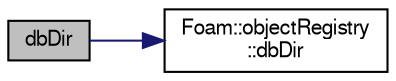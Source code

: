 digraph "dbDir"
{
  bgcolor="transparent";
  edge [fontname="FreeSans",fontsize="10",labelfontname="FreeSans",labelfontsize="10"];
  node [fontname="FreeSans",fontsize="10",shape=record];
  rankdir="LR";
  Node1 [label="dbDir",height=0.2,width=0.4,color="black", fillcolor="grey75", style="filled" fontcolor="black"];
  Node1 -> Node2 [color="midnightblue",fontsize="10",style="solid",fontname="FreeSans"];
  Node2 [label="Foam::objectRegistry\l::dbDir",height=0.2,width=0.4,color="black",URL="$a01640.html#a67b30e5633d486ff299537406b0ca471",tooltip="Local directory path of this objectRegistry relative to the time. "];
}
